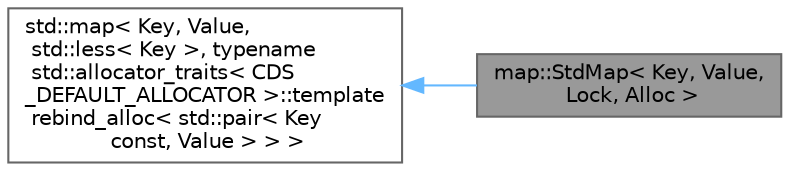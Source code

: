 digraph "map::StdMap&lt; Key, Value, Lock, Alloc &gt;"
{
 // LATEX_PDF_SIZE
  bgcolor="transparent";
  edge [fontname=Helvetica,fontsize=10,labelfontname=Helvetica,labelfontsize=10];
  node [fontname=Helvetica,fontsize=10,shape=box,height=0.2,width=0.4];
  rankdir="LR";
  Node1 [id="Node000001",label="map::StdMap\< Key, Value,\l Lock, Alloc \>",height=0.2,width=0.4,color="gray40", fillcolor="grey60", style="filled", fontcolor="black",tooltip=" "];
  Node2 -> Node1 [id="edge1_Node000001_Node000002",dir="back",color="steelblue1",style="solid",tooltip=" "];
  Node2 [id="Node000002",label="std::map\< Key, Value,\l std::less\< Key \>, typename\l std::allocator_traits\< CDS\l_DEFAULT_ALLOCATOR \>::template\l rebind_alloc\< std::pair\< Key\l const, Value \> \> \>",height=0.2,width=0.4,color="gray40", fillcolor="white", style="filled",tooltip=" "];
}
